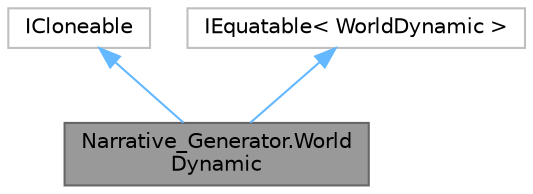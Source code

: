 digraph "Narrative_Generator.WorldDynamic"
{
 // LATEX_PDF_SIZE
  bgcolor="transparent";
  edge [fontname=Helvetica,fontsize=10,labelfontname=Helvetica,labelfontsize=10];
  node [fontname=Helvetica,fontsize=10,shape=box,height=0.2,width=0.4];
  Node1 [label="Narrative_Generator.World\lDynamic",height=0.2,width=0.4,color="gray40", fillcolor="grey60", style="filled", fontcolor="black",tooltip="A class that implements a dynamic (frequently changed) part of the state of the storyworld that store..."];
  Node2 -> Node1 [dir="back",color="steelblue1",style="solid"];
  Node2 [label="ICloneable",height=0.2,width=0.4,color="grey75", fillcolor="white", style="filled",tooltip=" "];
  Node3 -> Node1 [dir="back",color="steelblue1",style="solid"];
  Node3 [label="IEquatable\< WorldDynamic \>",height=0.2,width=0.4,color="grey75", fillcolor="white", style="filled",tooltip=" "];
}
